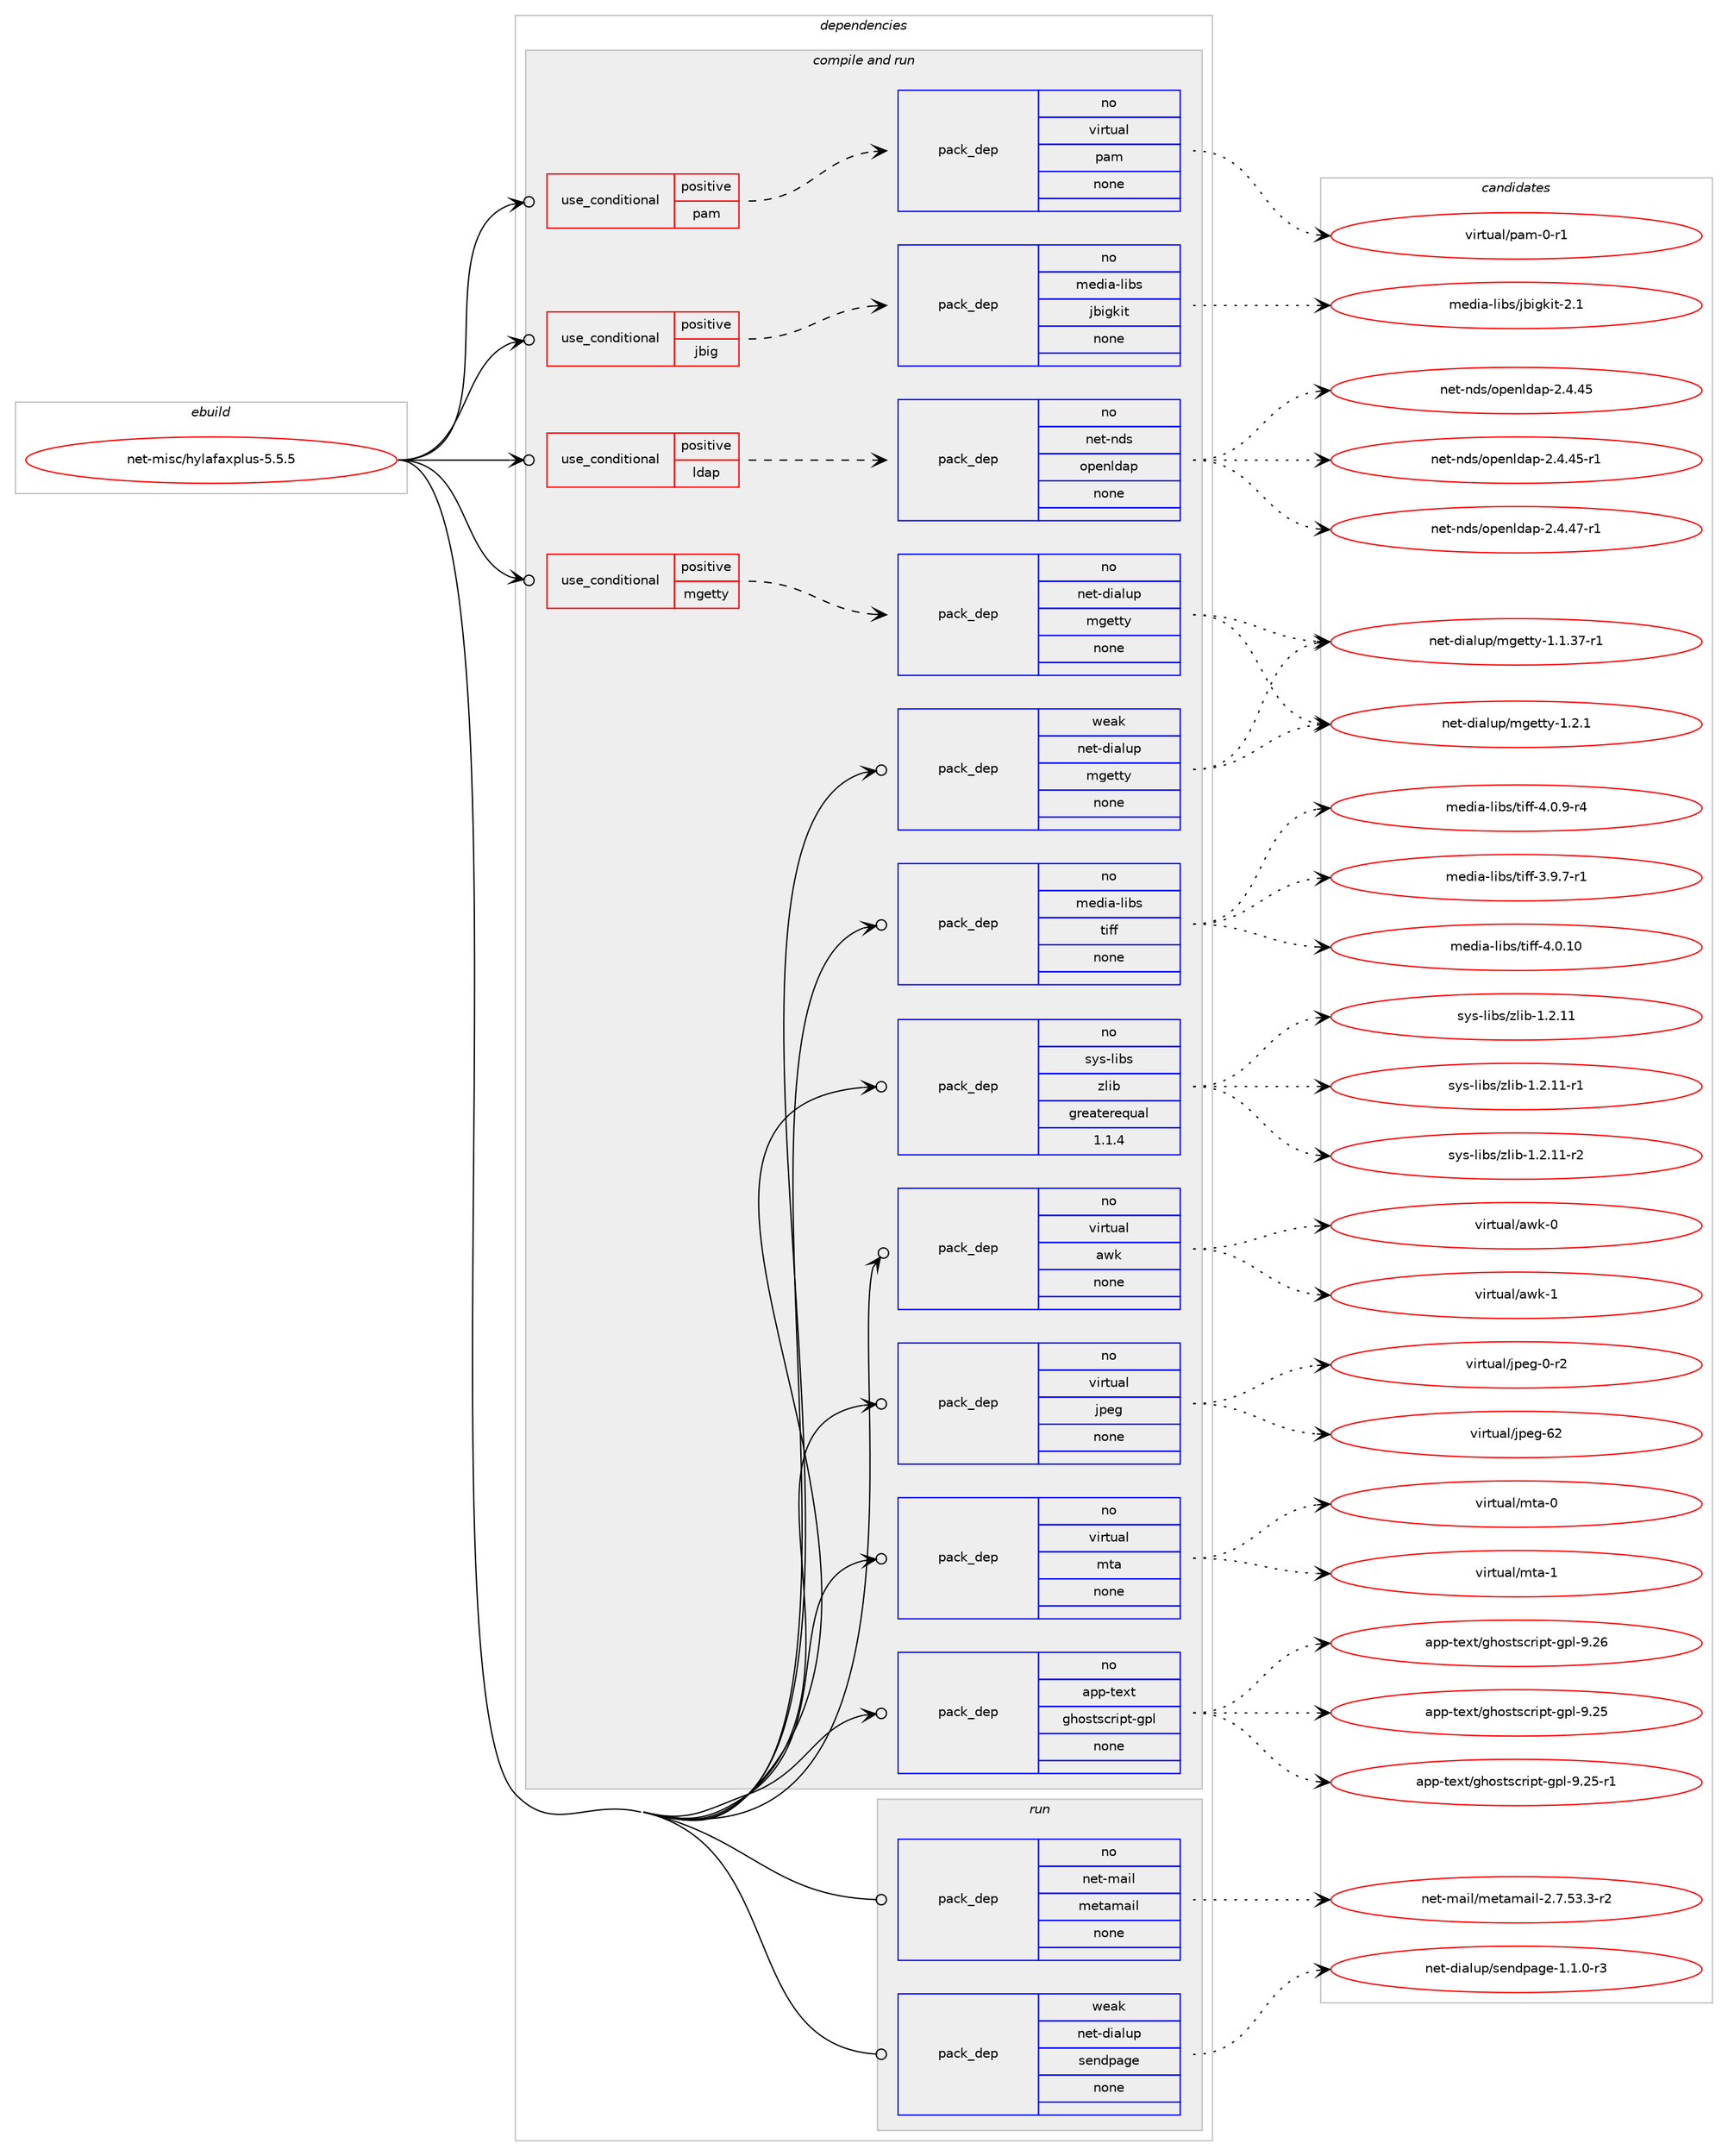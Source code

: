 digraph prolog {

# *************
# Graph options
# *************

newrank=true;
concentrate=true;
compound=true;
graph [rankdir=LR,fontname=Helvetica,fontsize=10,ranksep=1.5];#, ranksep=2.5, nodesep=0.2];
edge  [arrowhead=vee];
node  [fontname=Helvetica,fontsize=10];

# **********
# The ebuild
# **********

subgraph cluster_leftcol {
color=gray;
rank=same;
label=<<i>ebuild</i>>;
id [label="net-misc/hylafaxplus-5.5.5", color=red, width=4, href="../net-misc/hylafaxplus-5.5.5.svg"];
}

# ****************
# The dependencies
# ****************

subgraph cluster_midcol {
color=gray;
label=<<i>dependencies</i>>;
subgraph cluster_compile {
fillcolor="#eeeeee";
style=filled;
label=<<i>compile</i>>;
}
subgraph cluster_compileandrun {
fillcolor="#eeeeee";
style=filled;
label=<<i>compile and run</i>>;
subgraph cond448390 {
dependency1668194 [label=<<TABLE BORDER="0" CELLBORDER="1" CELLSPACING="0" CELLPADDING="4"><TR><TD ROWSPAN="3" CELLPADDING="10">use_conditional</TD></TR><TR><TD>positive</TD></TR><TR><TD>jbig</TD></TR></TABLE>>, shape=none, color=red];
subgraph pack1192686 {
dependency1668195 [label=<<TABLE BORDER="0" CELLBORDER="1" CELLSPACING="0" CELLPADDING="4" WIDTH="220"><TR><TD ROWSPAN="6" CELLPADDING="30">pack_dep</TD></TR><TR><TD WIDTH="110">no</TD></TR><TR><TD>media-libs</TD></TR><TR><TD>jbigkit</TD></TR><TR><TD>none</TD></TR><TR><TD></TD></TR></TABLE>>, shape=none, color=blue];
}
dependency1668194:e -> dependency1668195:w [weight=20,style="dashed",arrowhead="vee"];
}
id:e -> dependency1668194:w [weight=20,style="solid",arrowhead="odotvee"];
subgraph cond448391 {
dependency1668196 [label=<<TABLE BORDER="0" CELLBORDER="1" CELLSPACING="0" CELLPADDING="4"><TR><TD ROWSPAN="3" CELLPADDING="10">use_conditional</TD></TR><TR><TD>positive</TD></TR><TR><TD>ldap</TD></TR></TABLE>>, shape=none, color=red];
subgraph pack1192687 {
dependency1668197 [label=<<TABLE BORDER="0" CELLBORDER="1" CELLSPACING="0" CELLPADDING="4" WIDTH="220"><TR><TD ROWSPAN="6" CELLPADDING="30">pack_dep</TD></TR><TR><TD WIDTH="110">no</TD></TR><TR><TD>net-nds</TD></TR><TR><TD>openldap</TD></TR><TR><TD>none</TD></TR><TR><TD></TD></TR></TABLE>>, shape=none, color=blue];
}
dependency1668196:e -> dependency1668197:w [weight=20,style="dashed",arrowhead="vee"];
}
id:e -> dependency1668196:w [weight=20,style="solid",arrowhead="odotvee"];
subgraph cond448392 {
dependency1668198 [label=<<TABLE BORDER="0" CELLBORDER="1" CELLSPACING="0" CELLPADDING="4"><TR><TD ROWSPAN="3" CELLPADDING="10">use_conditional</TD></TR><TR><TD>positive</TD></TR><TR><TD>mgetty</TD></TR></TABLE>>, shape=none, color=red];
subgraph pack1192688 {
dependency1668199 [label=<<TABLE BORDER="0" CELLBORDER="1" CELLSPACING="0" CELLPADDING="4" WIDTH="220"><TR><TD ROWSPAN="6" CELLPADDING="30">pack_dep</TD></TR><TR><TD WIDTH="110">no</TD></TR><TR><TD>net-dialup</TD></TR><TR><TD>mgetty</TD></TR><TR><TD>none</TD></TR><TR><TD></TD></TR></TABLE>>, shape=none, color=blue];
}
dependency1668198:e -> dependency1668199:w [weight=20,style="dashed",arrowhead="vee"];
}
id:e -> dependency1668198:w [weight=20,style="solid",arrowhead="odotvee"];
subgraph cond448393 {
dependency1668200 [label=<<TABLE BORDER="0" CELLBORDER="1" CELLSPACING="0" CELLPADDING="4"><TR><TD ROWSPAN="3" CELLPADDING="10">use_conditional</TD></TR><TR><TD>positive</TD></TR><TR><TD>pam</TD></TR></TABLE>>, shape=none, color=red];
subgraph pack1192689 {
dependency1668201 [label=<<TABLE BORDER="0" CELLBORDER="1" CELLSPACING="0" CELLPADDING="4" WIDTH="220"><TR><TD ROWSPAN="6" CELLPADDING="30">pack_dep</TD></TR><TR><TD WIDTH="110">no</TD></TR><TR><TD>virtual</TD></TR><TR><TD>pam</TD></TR><TR><TD>none</TD></TR><TR><TD></TD></TR></TABLE>>, shape=none, color=blue];
}
dependency1668200:e -> dependency1668201:w [weight=20,style="dashed",arrowhead="vee"];
}
id:e -> dependency1668200:w [weight=20,style="solid",arrowhead="odotvee"];
subgraph pack1192690 {
dependency1668202 [label=<<TABLE BORDER="0" CELLBORDER="1" CELLSPACING="0" CELLPADDING="4" WIDTH="220"><TR><TD ROWSPAN="6" CELLPADDING="30">pack_dep</TD></TR><TR><TD WIDTH="110">no</TD></TR><TR><TD>app-text</TD></TR><TR><TD>ghostscript-gpl</TD></TR><TR><TD>none</TD></TR><TR><TD></TD></TR></TABLE>>, shape=none, color=blue];
}
id:e -> dependency1668202:w [weight=20,style="solid",arrowhead="odotvee"];
subgraph pack1192691 {
dependency1668203 [label=<<TABLE BORDER="0" CELLBORDER="1" CELLSPACING="0" CELLPADDING="4" WIDTH="220"><TR><TD ROWSPAN="6" CELLPADDING="30">pack_dep</TD></TR><TR><TD WIDTH="110">no</TD></TR><TR><TD>media-libs</TD></TR><TR><TD>tiff</TD></TR><TR><TD>none</TD></TR><TR><TD></TD></TR></TABLE>>, shape=none, color=blue];
}
id:e -> dependency1668203:w [weight=20,style="solid",arrowhead="odotvee"];
subgraph pack1192692 {
dependency1668204 [label=<<TABLE BORDER="0" CELLBORDER="1" CELLSPACING="0" CELLPADDING="4" WIDTH="220"><TR><TD ROWSPAN="6" CELLPADDING="30">pack_dep</TD></TR><TR><TD WIDTH="110">no</TD></TR><TR><TD>sys-libs</TD></TR><TR><TD>zlib</TD></TR><TR><TD>greaterequal</TD></TR><TR><TD>1.1.4</TD></TR></TABLE>>, shape=none, color=blue];
}
id:e -> dependency1668204:w [weight=20,style="solid",arrowhead="odotvee"];
subgraph pack1192693 {
dependency1668205 [label=<<TABLE BORDER="0" CELLBORDER="1" CELLSPACING="0" CELLPADDING="4" WIDTH="220"><TR><TD ROWSPAN="6" CELLPADDING="30">pack_dep</TD></TR><TR><TD WIDTH="110">no</TD></TR><TR><TD>virtual</TD></TR><TR><TD>awk</TD></TR><TR><TD>none</TD></TR><TR><TD></TD></TR></TABLE>>, shape=none, color=blue];
}
id:e -> dependency1668205:w [weight=20,style="solid",arrowhead="odotvee"];
subgraph pack1192694 {
dependency1668206 [label=<<TABLE BORDER="0" CELLBORDER="1" CELLSPACING="0" CELLPADDING="4" WIDTH="220"><TR><TD ROWSPAN="6" CELLPADDING="30">pack_dep</TD></TR><TR><TD WIDTH="110">no</TD></TR><TR><TD>virtual</TD></TR><TR><TD>jpeg</TD></TR><TR><TD>none</TD></TR><TR><TD></TD></TR></TABLE>>, shape=none, color=blue];
}
id:e -> dependency1668206:w [weight=20,style="solid",arrowhead="odotvee"];
subgraph pack1192695 {
dependency1668207 [label=<<TABLE BORDER="0" CELLBORDER="1" CELLSPACING="0" CELLPADDING="4" WIDTH="220"><TR><TD ROWSPAN="6" CELLPADDING="30">pack_dep</TD></TR><TR><TD WIDTH="110">no</TD></TR><TR><TD>virtual</TD></TR><TR><TD>mta</TD></TR><TR><TD>none</TD></TR><TR><TD></TD></TR></TABLE>>, shape=none, color=blue];
}
id:e -> dependency1668207:w [weight=20,style="solid",arrowhead="odotvee"];
subgraph pack1192696 {
dependency1668208 [label=<<TABLE BORDER="0" CELLBORDER="1" CELLSPACING="0" CELLPADDING="4" WIDTH="220"><TR><TD ROWSPAN="6" CELLPADDING="30">pack_dep</TD></TR><TR><TD WIDTH="110">weak</TD></TR><TR><TD>net-dialup</TD></TR><TR><TD>mgetty</TD></TR><TR><TD>none</TD></TR><TR><TD></TD></TR></TABLE>>, shape=none, color=blue];
}
id:e -> dependency1668208:w [weight=20,style="solid",arrowhead="odotvee"];
}
subgraph cluster_run {
fillcolor="#eeeeee";
style=filled;
label=<<i>run</i>>;
subgraph pack1192697 {
dependency1668209 [label=<<TABLE BORDER="0" CELLBORDER="1" CELLSPACING="0" CELLPADDING="4" WIDTH="220"><TR><TD ROWSPAN="6" CELLPADDING="30">pack_dep</TD></TR><TR><TD WIDTH="110">no</TD></TR><TR><TD>net-mail</TD></TR><TR><TD>metamail</TD></TR><TR><TD>none</TD></TR><TR><TD></TD></TR></TABLE>>, shape=none, color=blue];
}
id:e -> dependency1668209:w [weight=20,style="solid",arrowhead="odot"];
subgraph pack1192698 {
dependency1668210 [label=<<TABLE BORDER="0" CELLBORDER="1" CELLSPACING="0" CELLPADDING="4" WIDTH="220"><TR><TD ROWSPAN="6" CELLPADDING="30">pack_dep</TD></TR><TR><TD WIDTH="110">weak</TD></TR><TR><TD>net-dialup</TD></TR><TR><TD>sendpage</TD></TR><TR><TD>none</TD></TR><TR><TD></TD></TR></TABLE>>, shape=none, color=blue];
}
id:e -> dependency1668210:w [weight=20,style="solid",arrowhead="odot"];
}
}

# **************
# The candidates
# **************

subgraph cluster_choices {
rank=same;
color=gray;
label=<<i>candidates</i>>;

subgraph choice1192686 {
color=black;
nodesep=1;
choice109101100105974510810598115471069810510310710511645504649 [label="media-libs/jbigkit-2.1", color=red, width=4,href="../media-libs/jbigkit-2.1.svg"];
dependency1668195:e -> choice109101100105974510810598115471069810510310710511645504649:w [style=dotted,weight="100"];
}
subgraph choice1192687 {
color=black;
nodesep=1;
choice11010111645110100115471111121011101081009711245504652465253 [label="net-nds/openldap-2.4.45", color=red, width=4,href="../net-nds/openldap-2.4.45.svg"];
choice110101116451101001154711111210111010810097112455046524652534511449 [label="net-nds/openldap-2.4.45-r1", color=red, width=4,href="../net-nds/openldap-2.4.45-r1.svg"];
choice110101116451101001154711111210111010810097112455046524652554511449 [label="net-nds/openldap-2.4.47-r1", color=red, width=4,href="../net-nds/openldap-2.4.47-r1.svg"];
dependency1668197:e -> choice11010111645110100115471111121011101081009711245504652465253:w [style=dotted,weight="100"];
dependency1668197:e -> choice110101116451101001154711111210111010810097112455046524652534511449:w [style=dotted,weight="100"];
dependency1668197:e -> choice110101116451101001154711111210111010810097112455046524652554511449:w [style=dotted,weight="100"];
}
subgraph choice1192688 {
color=black;
nodesep=1;
choice110101116451001059710811711247109103101116116121454946494651554511449 [label="net-dialup/mgetty-1.1.37-r1", color=red, width=4,href="../net-dialup/mgetty-1.1.37-r1.svg"];
choice110101116451001059710811711247109103101116116121454946504649 [label="net-dialup/mgetty-1.2.1", color=red, width=4,href="../net-dialup/mgetty-1.2.1.svg"];
dependency1668199:e -> choice110101116451001059710811711247109103101116116121454946494651554511449:w [style=dotted,weight="100"];
dependency1668199:e -> choice110101116451001059710811711247109103101116116121454946504649:w [style=dotted,weight="100"];
}
subgraph choice1192689 {
color=black;
nodesep=1;
choice11810511411611797108471129710945484511449 [label="virtual/pam-0-r1", color=red, width=4,href="../virtual/pam-0-r1.svg"];
dependency1668201:e -> choice11810511411611797108471129710945484511449:w [style=dotted,weight="100"];
}
subgraph choice1192690 {
color=black;
nodesep=1;
choice97112112451161011201164710310411111511611599114105112116451031121084557465053 [label="app-text/ghostscript-gpl-9.25", color=red, width=4,href="../app-text/ghostscript-gpl-9.25.svg"];
choice971121124511610112011647103104111115116115991141051121164510311210845574650534511449 [label="app-text/ghostscript-gpl-9.25-r1", color=red, width=4,href="../app-text/ghostscript-gpl-9.25-r1.svg"];
choice97112112451161011201164710310411111511611599114105112116451031121084557465054 [label="app-text/ghostscript-gpl-9.26", color=red, width=4,href="../app-text/ghostscript-gpl-9.26.svg"];
dependency1668202:e -> choice97112112451161011201164710310411111511611599114105112116451031121084557465053:w [style=dotted,weight="100"];
dependency1668202:e -> choice971121124511610112011647103104111115116115991141051121164510311210845574650534511449:w [style=dotted,weight="100"];
dependency1668202:e -> choice97112112451161011201164710310411111511611599114105112116451031121084557465054:w [style=dotted,weight="100"];
}
subgraph choice1192691 {
color=black;
nodesep=1;
choice109101100105974510810598115471161051021024551465746554511449 [label="media-libs/tiff-3.9.7-r1", color=red, width=4,href="../media-libs/tiff-3.9.7-r1.svg"];
choice1091011001059745108105981154711610510210245524648464948 [label="media-libs/tiff-4.0.10", color=red, width=4,href="../media-libs/tiff-4.0.10.svg"];
choice109101100105974510810598115471161051021024552464846574511452 [label="media-libs/tiff-4.0.9-r4", color=red, width=4,href="../media-libs/tiff-4.0.9-r4.svg"];
dependency1668203:e -> choice109101100105974510810598115471161051021024551465746554511449:w [style=dotted,weight="100"];
dependency1668203:e -> choice1091011001059745108105981154711610510210245524648464948:w [style=dotted,weight="100"];
dependency1668203:e -> choice109101100105974510810598115471161051021024552464846574511452:w [style=dotted,weight="100"];
}
subgraph choice1192692 {
color=black;
nodesep=1;
choice1151211154510810598115471221081059845494650464949 [label="sys-libs/zlib-1.2.11", color=red, width=4,href="../sys-libs/zlib-1.2.11.svg"];
choice11512111545108105981154712210810598454946504649494511449 [label="sys-libs/zlib-1.2.11-r1", color=red, width=4,href="../sys-libs/zlib-1.2.11-r1.svg"];
choice11512111545108105981154712210810598454946504649494511450 [label="sys-libs/zlib-1.2.11-r2", color=red, width=4,href="../sys-libs/zlib-1.2.11-r2.svg"];
dependency1668204:e -> choice1151211154510810598115471221081059845494650464949:w [style=dotted,weight="100"];
dependency1668204:e -> choice11512111545108105981154712210810598454946504649494511449:w [style=dotted,weight="100"];
dependency1668204:e -> choice11512111545108105981154712210810598454946504649494511450:w [style=dotted,weight="100"];
}
subgraph choice1192693 {
color=black;
nodesep=1;
choice1181051141161179710847971191074548 [label="virtual/awk-0", color=red, width=4,href="../virtual/awk-0.svg"];
choice1181051141161179710847971191074549 [label="virtual/awk-1", color=red, width=4,href="../virtual/awk-1.svg"];
dependency1668205:e -> choice1181051141161179710847971191074548:w [style=dotted,weight="100"];
dependency1668205:e -> choice1181051141161179710847971191074549:w [style=dotted,weight="100"];
}
subgraph choice1192694 {
color=black;
nodesep=1;
choice118105114116117971084710611210110345484511450 [label="virtual/jpeg-0-r2", color=red, width=4,href="../virtual/jpeg-0-r2.svg"];
choice1181051141161179710847106112101103455450 [label="virtual/jpeg-62", color=red, width=4,href="../virtual/jpeg-62.svg"];
dependency1668206:e -> choice118105114116117971084710611210110345484511450:w [style=dotted,weight="100"];
dependency1668206:e -> choice1181051141161179710847106112101103455450:w [style=dotted,weight="100"];
}
subgraph choice1192695 {
color=black;
nodesep=1;
choice1181051141161179710847109116974548 [label="virtual/mta-0", color=red, width=4,href="../virtual/mta-0.svg"];
choice1181051141161179710847109116974549 [label="virtual/mta-1", color=red, width=4,href="../virtual/mta-1.svg"];
dependency1668207:e -> choice1181051141161179710847109116974548:w [style=dotted,weight="100"];
dependency1668207:e -> choice1181051141161179710847109116974549:w [style=dotted,weight="100"];
}
subgraph choice1192696 {
color=black;
nodesep=1;
choice110101116451001059710811711247109103101116116121454946494651554511449 [label="net-dialup/mgetty-1.1.37-r1", color=red, width=4,href="../net-dialup/mgetty-1.1.37-r1.svg"];
choice110101116451001059710811711247109103101116116121454946504649 [label="net-dialup/mgetty-1.2.1", color=red, width=4,href="../net-dialup/mgetty-1.2.1.svg"];
dependency1668208:e -> choice110101116451001059710811711247109103101116116121454946494651554511449:w [style=dotted,weight="100"];
dependency1668208:e -> choice110101116451001059710811711247109103101116116121454946504649:w [style=dotted,weight="100"];
}
subgraph choice1192697 {
color=black;
nodesep=1;
choice11010111645109971051084710910111697109971051084550465546535146514511450 [label="net-mail/metamail-2.7.53.3-r2", color=red, width=4,href="../net-mail/metamail-2.7.53.3-r2.svg"];
dependency1668209:e -> choice11010111645109971051084710910111697109971051084550465546535146514511450:w [style=dotted,weight="100"];
}
subgraph choice1192698 {
color=black;
nodesep=1;
choice110101116451001059710811711247115101110100112971031014549464946484511451 [label="net-dialup/sendpage-1.1.0-r3", color=red, width=4,href="../net-dialup/sendpage-1.1.0-r3.svg"];
dependency1668210:e -> choice110101116451001059710811711247115101110100112971031014549464946484511451:w [style=dotted,weight="100"];
}
}

}
